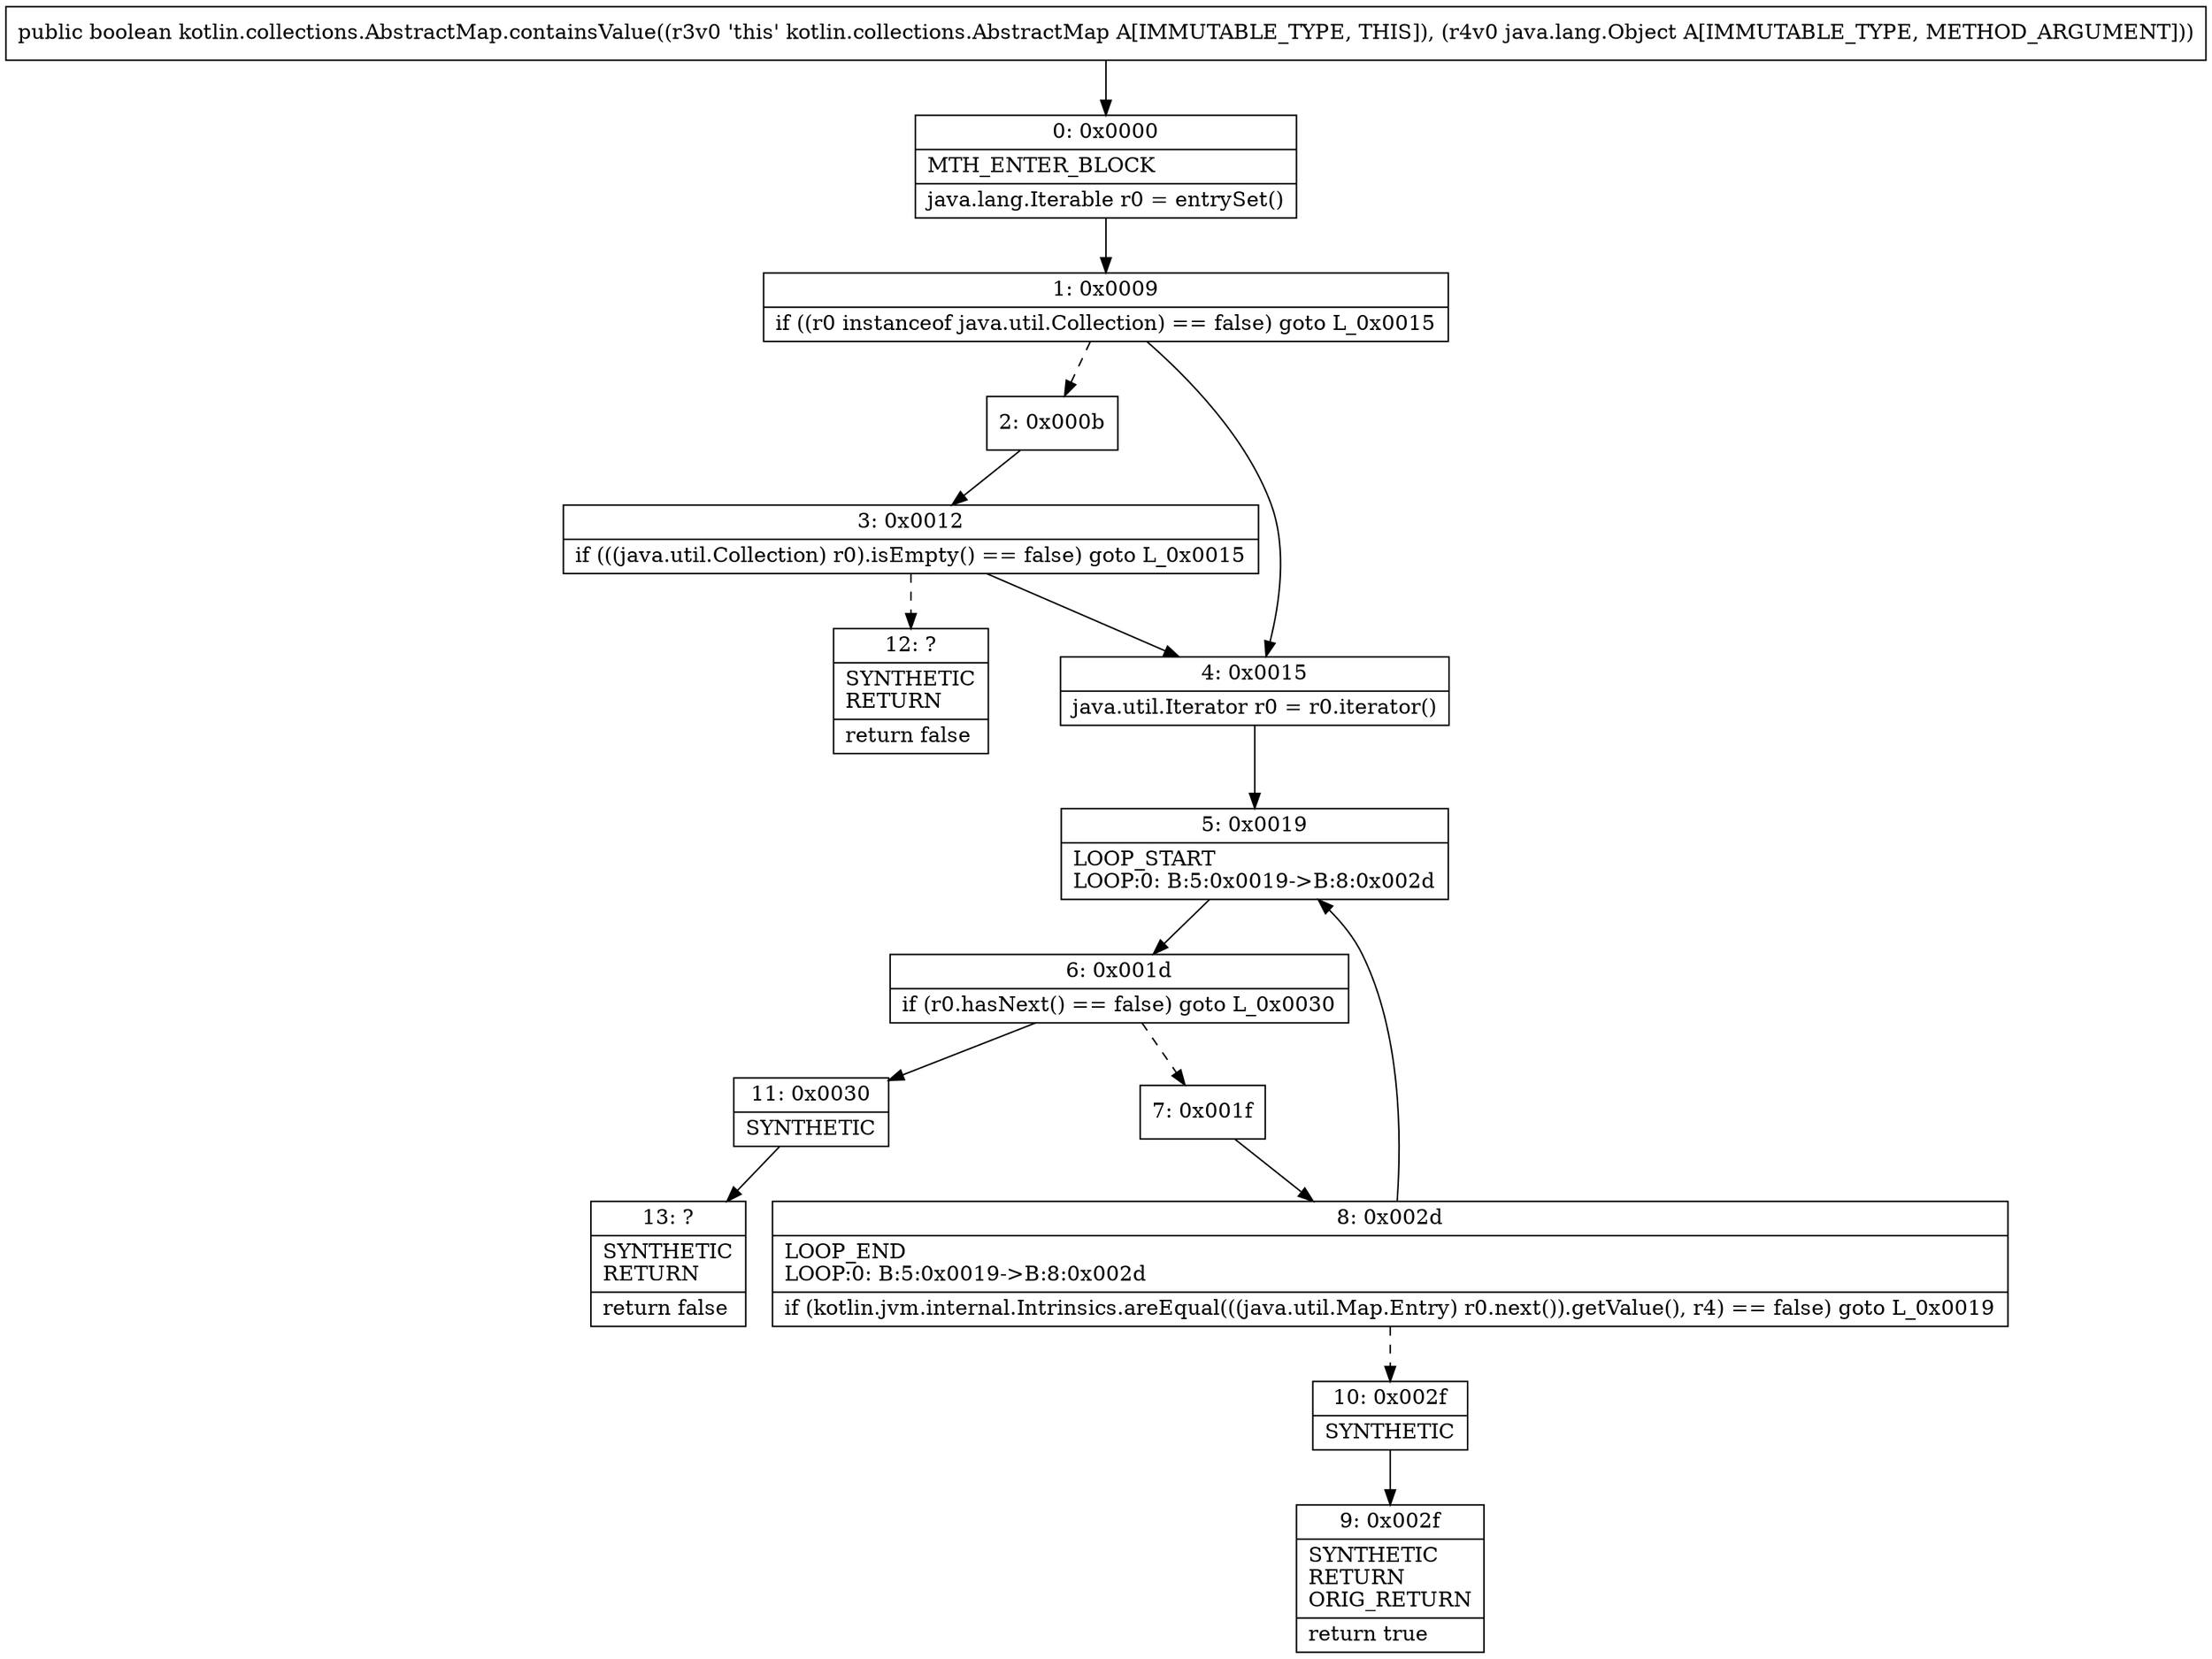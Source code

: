 digraph "CFG forkotlin.collections.AbstractMap.containsValue(Ljava\/lang\/Object;)Z" {
Node_0 [shape=record,label="{0\:\ 0x0000|MTH_ENTER_BLOCK\l|java.lang.Iterable r0 = entrySet()\l}"];
Node_1 [shape=record,label="{1\:\ 0x0009|if ((r0 instanceof java.util.Collection) == false) goto L_0x0015\l}"];
Node_2 [shape=record,label="{2\:\ 0x000b}"];
Node_3 [shape=record,label="{3\:\ 0x0012|if (((java.util.Collection) r0).isEmpty() == false) goto L_0x0015\l}"];
Node_4 [shape=record,label="{4\:\ 0x0015|java.util.Iterator r0 = r0.iterator()\l}"];
Node_5 [shape=record,label="{5\:\ 0x0019|LOOP_START\lLOOP:0: B:5:0x0019\-\>B:8:0x002d\l}"];
Node_6 [shape=record,label="{6\:\ 0x001d|if (r0.hasNext() == false) goto L_0x0030\l}"];
Node_7 [shape=record,label="{7\:\ 0x001f}"];
Node_8 [shape=record,label="{8\:\ 0x002d|LOOP_END\lLOOP:0: B:5:0x0019\-\>B:8:0x002d\l|if (kotlin.jvm.internal.Intrinsics.areEqual(((java.util.Map.Entry) r0.next()).getValue(), r4) == false) goto L_0x0019\l}"];
Node_9 [shape=record,label="{9\:\ 0x002f|SYNTHETIC\lRETURN\lORIG_RETURN\l|return true\l}"];
Node_10 [shape=record,label="{10\:\ 0x002f|SYNTHETIC\l}"];
Node_11 [shape=record,label="{11\:\ 0x0030|SYNTHETIC\l}"];
Node_12 [shape=record,label="{12\:\ ?|SYNTHETIC\lRETURN\l|return false\l}"];
Node_13 [shape=record,label="{13\:\ ?|SYNTHETIC\lRETURN\l|return false\l}"];
MethodNode[shape=record,label="{public boolean kotlin.collections.AbstractMap.containsValue((r3v0 'this' kotlin.collections.AbstractMap A[IMMUTABLE_TYPE, THIS]), (r4v0 java.lang.Object A[IMMUTABLE_TYPE, METHOD_ARGUMENT])) }"];
MethodNode -> Node_0;
Node_0 -> Node_1;
Node_1 -> Node_2[style=dashed];
Node_1 -> Node_4;
Node_2 -> Node_3;
Node_3 -> Node_4;
Node_3 -> Node_12[style=dashed];
Node_4 -> Node_5;
Node_5 -> Node_6;
Node_6 -> Node_7[style=dashed];
Node_6 -> Node_11;
Node_7 -> Node_8;
Node_8 -> Node_5;
Node_8 -> Node_10[style=dashed];
Node_10 -> Node_9;
Node_11 -> Node_13;
}

